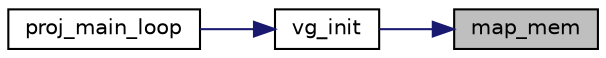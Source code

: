 digraph "map_mem"
{
 // LATEX_PDF_SIZE
  edge [fontname="Helvetica",fontsize="10",labelfontname="Helvetica",labelfontsize="10"];
  node [fontname="Helvetica",fontsize="10",shape=record];
  rankdir="RL";
  Node1 [label="map_mem",height=0.2,width=0.4,color="black", fillcolor="grey75", style="filled", fontcolor="black",tooltip="Allocates memory for the primary and secondary buffer."];
  Node1 -> Node2 [dir="back",color="midnightblue",fontsize="10",style="solid",fontname="Helvetica"];
  Node2 [label="vg_init",height=0.2,width=0.4,color="black", fillcolor="white", style="filled",URL="$_videocard_8h.html#aa6c1ff5024cd4d15e476bce487584daa",tooltip="Inicializes the videocard memory and changes it's mode."];
  Node2 -> Node3 [dir="back",color="midnightblue",fontsize="10",style="solid",fontname="Helvetica"];
  Node3 [label="proj_main_loop",height=0.2,width=0.4,color="black", fillcolor="white", style="filled",URL="$proj_8c.html#a90aad768b0a0b41e4bcacc566b0cae6e",tooltip=" "];
}
